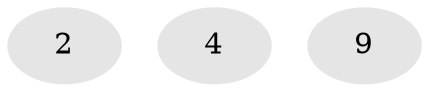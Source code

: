 // Generated by graph-tools (version 1.1) at 2025/46/02/15/25 05:46:28]
// undirected, 3 vertices, 0 edges
graph export_dot {
graph [start="1"]
  node [color=gray90,style=filled];
  2 [super="+1+3+6+8"];
  4 [super="+3+5+11+16"];
  9 [super="+6+14+18+19"];
}
